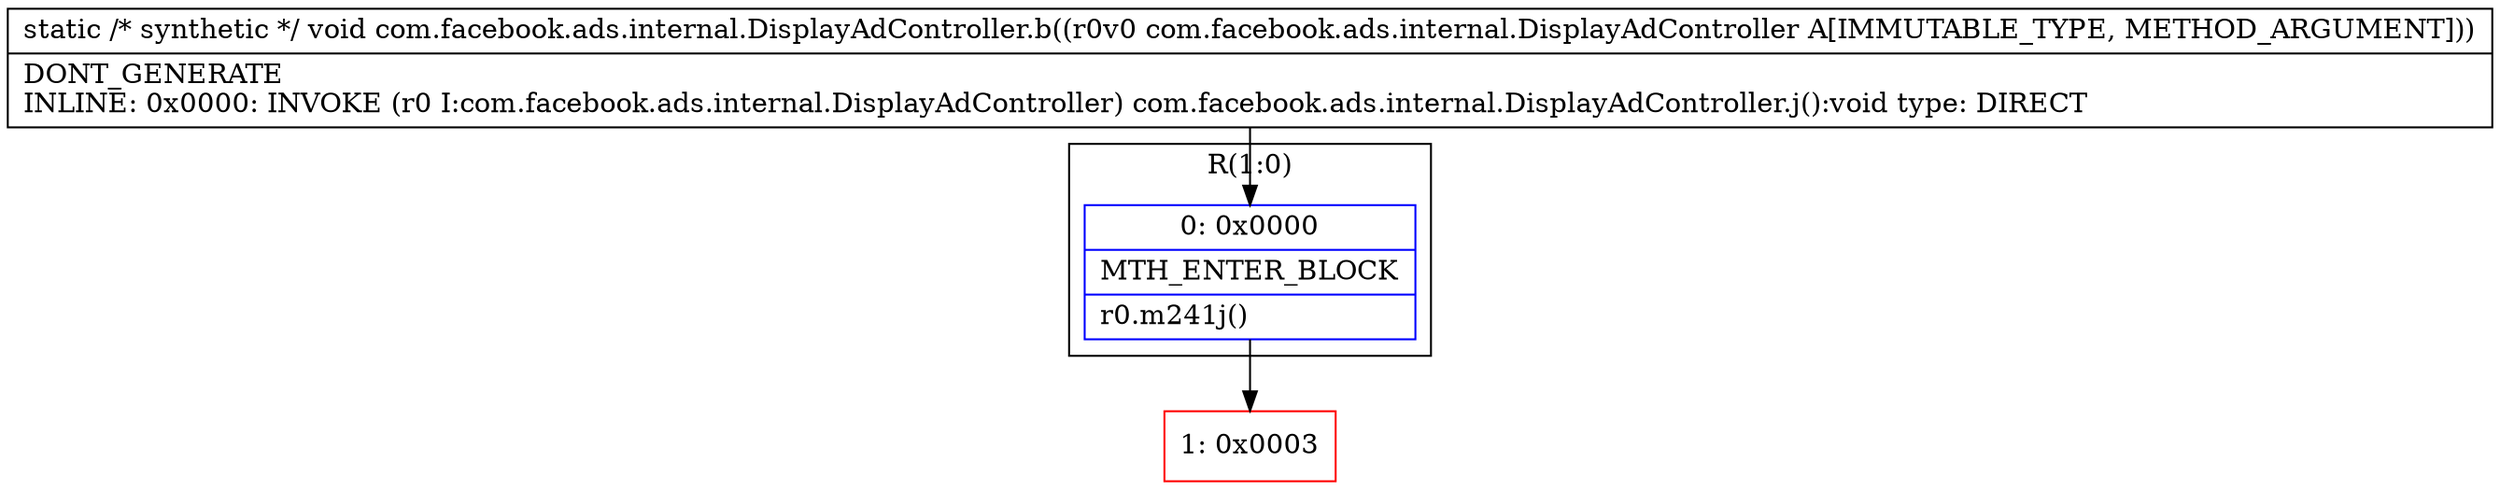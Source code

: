 digraph "CFG forcom.facebook.ads.internal.DisplayAdController.b(Lcom\/facebook\/ads\/internal\/DisplayAdController;)V" {
subgraph cluster_Region_1540733066 {
label = "R(1:0)";
node [shape=record,color=blue];
Node_0 [shape=record,label="{0\:\ 0x0000|MTH_ENTER_BLOCK\l|r0.m241j()\l}"];
}
Node_1 [shape=record,color=red,label="{1\:\ 0x0003}"];
MethodNode[shape=record,label="{static \/* synthetic *\/ void com.facebook.ads.internal.DisplayAdController.b((r0v0 com.facebook.ads.internal.DisplayAdController A[IMMUTABLE_TYPE, METHOD_ARGUMENT]))  | DONT_GENERATE\lINLINE: 0x0000: INVOKE  (r0 I:com.facebook.ads.internal.DisplayAdController) com.facebook.ads.internal.DisplayAdController.j():void type: DIRECT\l}"];
MethodNode -> Node_0;
Node_0 -> Node_1;
}

